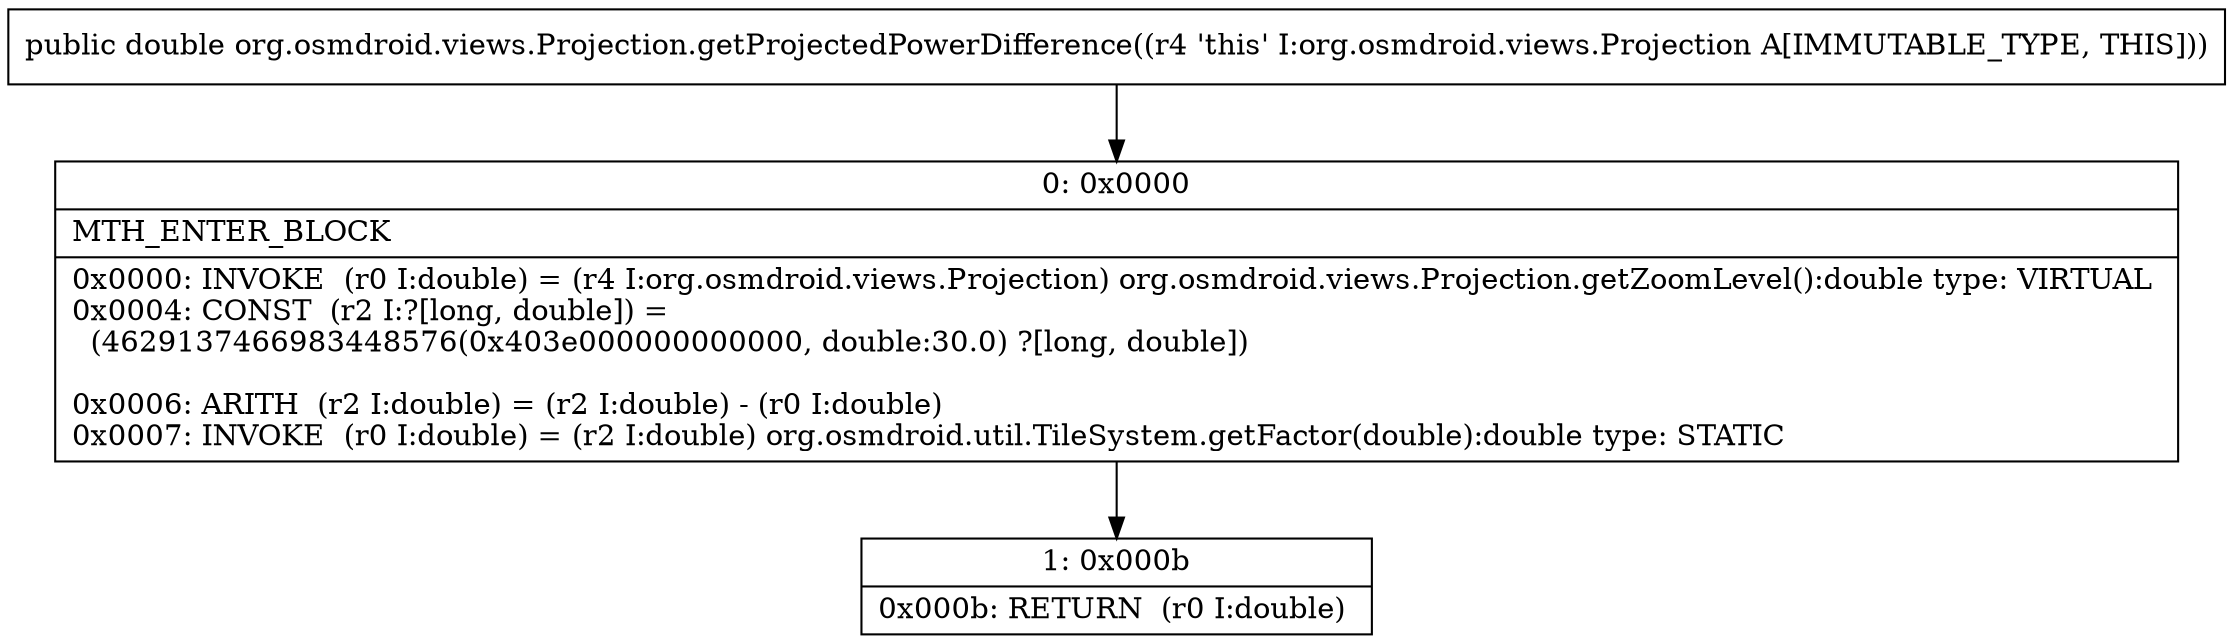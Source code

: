 digraph "CFG fororg.osmdroid.views.Projection.getProjectedPowerDifference()D" {
Node_0 [shape=record,label="{0\:\ 0x0000|MTH_ENTER_BLOCK\l|0x0000: INVOKE  (r0 I:double) = (r4 I:org.osmdroid.views.Projection) org.osmdroid.views.Projection.getZoomLevel():double type: VIRTUAL \l0x0004: CONST  (r2 I:?[long, double]) = \l  (4629137466983448576(0x403e000000000000, double:30.0) ?[long, double])\l \l0x0006: ARITH  (r2 I:double) = (r2 I:double) \- (r0 I:double) \l0x0007: INVOKE  (r0 I:double) = (r2 I:double) org.osmdroid.util.TileSystem.getFactor(double):double type: STATIC \l}"];
Node_1 [shape=record,label="{1\:\ 0x000b|0x000b: RETURN  (r0 I:double) \l}"];
MethodNode[shape=record,label="{public double org.osmdroid.views.Projection.getProjectedPowerDifference((r4 'this' I:org.osmdroid.views.Projection A[IMMUTABLE_TYPE, THIS])) }"];
MethodNode -> Node_0;
Node_0 -> Node_1;
}


